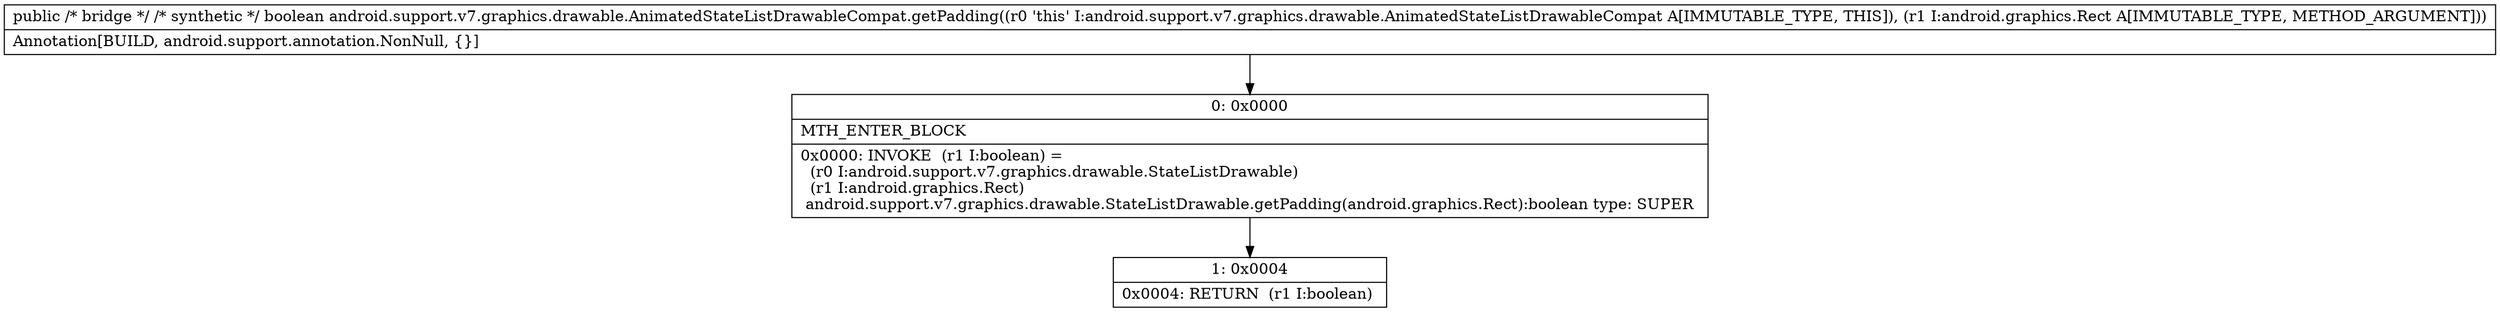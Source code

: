 digraph "CFG forandroid.support.v7.graphics.drawable.AnimatedStateListDrawableCompat.getPadding(Landroid\/graphics\/Rect;)Z" {
Node_0 [shape=record,label="{0\:\ 0x0000|MTH_ENTER_BLOCK\l|0x0000: INVOKE  (r1 I:boolean) = \l  (r0 I:android.support.v7.graphics.drawable.StateListDrawable)\l  (r1 I:android.graphics.Rect)\l android.support.v7.graphics.drawable.StateListDrawable.getPadding(android.graphics.Rect):boolean type: SUPER \l}"];
Node_1 [shape=record,label="{1\:\ 0x0004|0x0004: RETURN  (r1 I:boolean) \l}"];
MethodNode[shape=record,label="{public \/* bridge *\/ \/* synthetic *\/ boolean android.support.v7.graphics.drawable.AnimatedStateListDrawableCompat.getPadding((r0 'this' I:android.support.v7.graphics.drawable.AnimatedStateListDrawableCompat A[IMMUTABLE_TYPE, THIS]), (r1 I:android.graphics.Rect A[IMMUTABLE_TYPE, METHOD_ARGUMENT]))  | Annotation[BUILD, android.support.annotation.NonNull, \{\}]\l}"];
MethodNode -> Node_0;
Node_0 -> Node_1;
}

